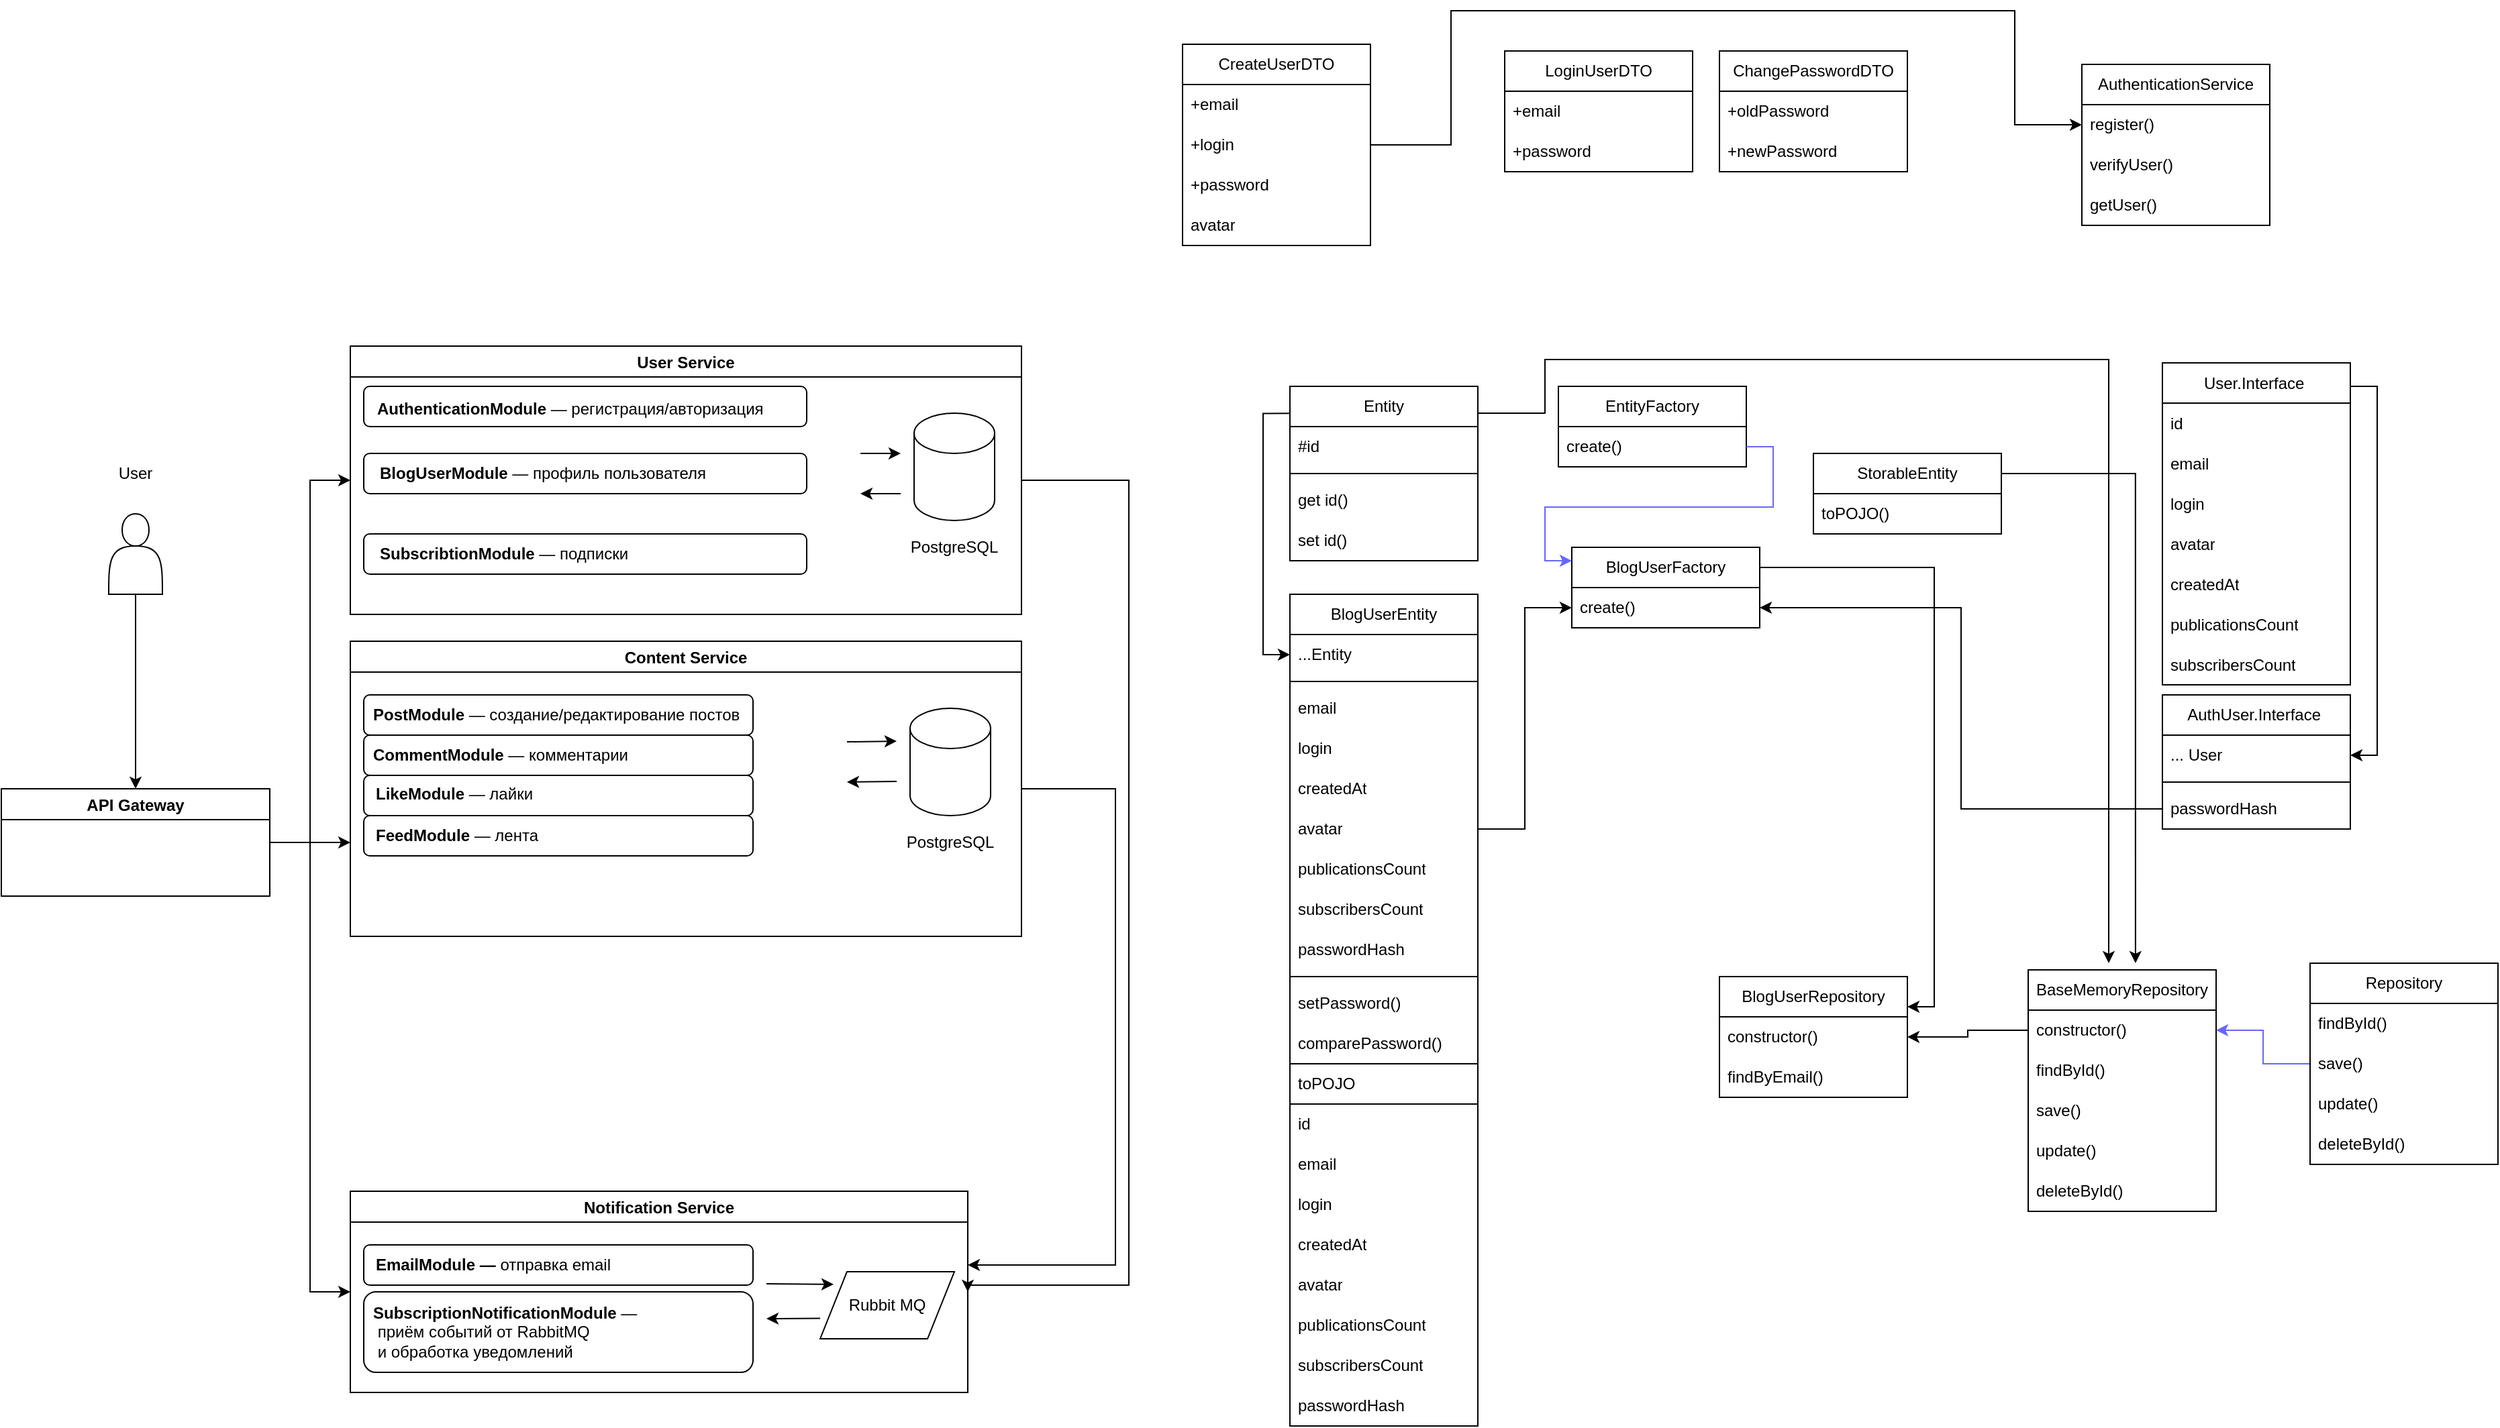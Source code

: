 <mxfile version="26.2.15">
  <diagram name="Страница — 1" id="J0rWrrXV5R4WsdXxmljH">
    <mxGraphModel dx="1901" dy="2132" grid="1" gridSize="10" guides="1" tooltips="1" connect="1" arrows="1" fold="1" page="1" pageScale="1" pageWidth="1000" pageHeight="1000" math="0" shadow="0">
      <root>
        <mxCell id="0" />
        <mxCell id="1" parent="0" />
        <mxCell id="AimUxgw-wjmq0Ns_UDIQ-22" style="edgeStyle=orthogonalEdgeStyle;rounded=0;orthogonalLoop=1;jettySize=auto;html=1;exitX=1;exitY=0.5;exitDx=0;exitDy=0;entryX=1;entryY=0.5;entryDx=0;entryDy=0;" parent="1" source="u38V2FTheSog404dIB0E-1" target="u38V2FTheSog404dIB0E-20" edge="1">
          <mxGeometry relative="1" as="geometry">
            <Array as="points">
              <mxPoint x="920" y="260" />
              <mxPoint x="920" y="860" />
              <mxPoint x="800" y="860" />
            </Array>
          </mxGeometry>
        </mxCell>
        <mxCell id="u38V2FTheSog404dIB0E-1" value="User Service" style="swimlane;" parent="1" vertex="1">
          <mxGeometry x="340" y="160" width="500" height="200" as="geometry" />
        </mxCell>
        <mxCell id="AimUxgw-wjmq0Ns_UDIQ-84" value="" style="group" parent="u38V2FTheSog404dIB0E-1" vertex="1" connectable="0">
          <mxGeometry x="340" y="50" width="150" height="115" as="geometry" />
        </mxCell>
        <mxCell id="AimUxgw-wjmq0Ns_UDIQ-1" value="" style="shape=cylinder3;whiteSpace=wrap;html=1;boundedLbl=1;backgroundOutline=1;size=15;" parent="AimUxgw-wjmq0Ns_UDIQ-84" vertex="1">
          <mxGeometry x="80" width="60" height="80" as="geometry" />
        </mxCell>
        <mxCell id="AimUxgw-wjmq0Ns_UDIQ-2" value="PostgreSQL" style="text;html=1;align=center;verticalAlign=middle;whiteSpace=wrap;rounded=0;" parent="AimUxgw-wjmq0Ns_UDIQ-84" vertex="1">
          <mxGeometry x="70" y="85" width="80" height="30" as="geometry" />
        </mxCell>
        <mxCell id="AimUxgw-wjmq0Ns_UDIQ-6" value="" style="endArrow=classic;html=1;rounded=0;" parent="AimUxgw-wjmq0Ns_UDIQ-84" edge="1">
          <mxGeometry width="50" height="50" relative="1" as="geometry">
            <mxPoint x="40" y="30" as="sourcePoint" />
            <mxPoint x="70" y="30" as="targetPoint" />
          </mxGeometry>
        </mxCell>
        <mxCell id="AimUxgw-wjmq0Ns_UDIQ-12" value="" style="endArrow=classic;html=1;rounded=0;" parent="AimUxgw-wjmq0Ns_UDIQ-84" edge="1">
          <mxGeometry width="50" height="50" relative="1" as="geometry">
            <mxPoint x="70" y="60" as="sourcePoint" />
            <mxPoint x="40" y="60" as="targetPoint" />
          </mxGeometry>
        </mxCell>
        <mxCell id="AimUxgw-wjmq0Ns_UDIQ-85" value="" style="rounded=1;whiteSpace=wrap;html=1;" parent="u38V2FTheSog404dIB0E-1" vertex="1">
          <mxGeometry x="10" y="30" width="330" height="30" as="geometry" />
        </mxCell>
        <mxCell id="u38V2FTheSog404dIB0E-2" value="&lt;span data-start=&quot;1584&quot; data-end=&quot;1598&quot;&gt;&lt;span style=&quot;background-color: light-dark(#ffffff, var(--ge-dark-color, #121212));&quot;&gt;&lt;font face=&quot;Helvetica&quot; style=&quot;color: rgb(0, 0, 0);&quot;&gt;&lt;b style=&quot;&quot;&gt;Authentication&lt;/b&gt;&lt;/font&gt;&lt;/span&gt;&lt;b&gt;Module&lt;/b&gt;&lt;/span&gt; — регистрация/авторизация" style="text;html=1;align=left;verticalAlign=middle;resizable=0;points=[];autosize=1;strokeColor=none;fillColor=none;spacing=0;" parent="u38V2FTheSog404dIB0E-1" vertex="1">
          <mxGeometry x="20.312" y="36.667" width="310" height="20" as="geometry" />
        </mxCell>
        <mxCell id="Tn7zoyamwGuNibsI6hVT-110" value="" style="group" vertex="1" connectable="0" parent="u38V2FTheSog404dIB0E-1">
          <mxGeometry x="10" y="140" width="330" height="30" as="geometry" />
        </mxCell>
        <mxCell id="Tn7zoyamwGuNibsI6hVT-111" value="" style="group" vertex="1" connectable="0" parent="Tn7zoyamwGuNibsI6hVT-110">
          <mxGeometry width="330" height="30" as="geometry" />
        </mxCell>
        <mxCell id="Tn7zoyamwGuNibsI6hVT-19" value="" style="rounded=1;whiteSpace=wrap;html=1;" vertex="1" parent="Tn7zoyamwGuNibsI6hVT-111">
          <mxGeometry width="330" height="30" as="geometry" />
        </mxCell>
        <mxCell id="Tn7zoyamwGuNibsI6hVT-20" value="&lt;strong data-start=&quot;1627&quot; data-end=&quot;1641&quot;&gt;SubscribtionModule&lt;/strong&gt; — подписки" style="text;html=1;align=left;verticalAlign=middle;resizable=0;points=[];autosize=1;strokeColor=none;fillColor=none;spacing=0;" vertex="1" parent="Tn7zoyamwGuNibsI6hVT-111">
          <mxGeometry x="12.222" y="5" width="200" height="20" as="geometry" />
        </mxCell>
        <mxCell id="Tn7zoyamwGuNibsI6hVT-112" value="" style="group" vertex="1" connectable="0" parent="u38V2FTheSog404dIB0E-1">
          <mxGeometry x="10" y="80" width="330" height="30" as="geometry" />
        </mxCell>
        <mxCell id="AimUxgw-wjmq0Ns_UDIQ-86" value="" style="rounded=1;whiteSpace=wrap;html=1;" parent="Tn7zoyamwGuNibsI6hVT-112" vertex="1">
          <mxGeometry width="330" height="30" as="geometry" />
        </mxCell>
        <mxCell id="u38V2FTheSog404dIB0E-5" value="&lt;strong data-start=&quot;1627&quot; data-end=&quot;1641&quot;&gt;BlogUserModule&lt;/strong&gt; — профиль пользователя" style="text;html=1;align=left;verticalAlign=middle;resizable=0;points=[];autosize=1;strokeColor=none;fillColor=none;spacing=0;" parent="Tn7zoyamwGuNibsI6hVT-112" vertex="1">
          <mxGeometry x="11.852" y="5" width="260" height="20" as="geometry" />
        </mxCell>
        <mxCell id="u38V2FTheSog404dIB0E-8" value="Content Service" style="swimlane;" parent="1" vertex="1">
          <mxGeometry x="340" y="380" width="500" height="220" as="geometry" />
        </mxCell>
        <mxCell id="AimUxgw-wjmq0Ns_UDIQ-28" value="" style="rounded=1;whiteSpace=wrap;html=1;" parent="u38V2FTheSog404dIB0E-8" vertex="1">
          <mxGeometry x="10" y="100" width="290" height="30" as="geometry" />
        </mxCell>
        <mxCell id="u38V2FTheSog404dIB0E-11" value="&lt;strong data-start=&quot;1892&quot; data-end=&quot;1906&quot;&gt;LikeModule&lt;/strong&gt; — лайки" style="text;html=1;align=left;verticalAlign=middle;resizable=0;points=[];autosize=1;strokeColor=none;fillColor=none;" parent="u38V2FTheSog404dIB0E-8" vertex="1">
          <mxGeometry x="17" y="99" width="140" height="30" as="geometry" />
        </mxCell>
        <mxCell id="AimUxgw-wjmq0Ns_UDIQ-26" value="" style="group" parent="u38V2FTheSog404dIB0E-8" vertex="1" connectable="0">
          <mxGeometry x="10" y="40" width="297" height="30" as="geometry" />
        </mxCell>
        <mxCell id="AimUxgw-wjmq0Ns_UDIQ-25" value="" style="rounded=1;whiteSpace=wrap;html=1;" parent="AimUxgw-wjmq0Ns_UDIQ-26" vertex="1">
          <mxGeometry width="290" height="30" as="geometry" />
        </mxCell>
        <mxCell id="u38V2FTheSog404dIB0E-9" value="&lt;strong data-end=&quot;1822&quot; data-start=&quot;1808&quot;&gt;PostModule&lt;/strong&gt; — создание/редактирование постов" style="text;html=1;align=left;verticalAlign=middle;resizable=0;points=[];autosize=1;strokeColor=none;fillColor=none;spacing=0;" parent="AimUxgw-wjmq0Ns_UDIQ-26" vertex="1">
          <mxGeometry x="7" y="5" width="290" height="20" as="geometry" />
        </mxCell>
        <mxCell id="AimUxgw-wjmq0Ns_UDIQ-78" value="" style="group" parent="u38V2FTheSog404dIB0E-8" vertex="1" connectable="0">
          <mxGeometry x="10" y="60" width="290" height="50" as="geometry" />
        </mxCell>
        <mxCell id="AimUxgw-wjmq0Ns_UDIQ-27" value="" style="rounded=1;whiteSpace=wrap;html=1;" parent="AimUxgw-wjmq0Ns_UDIQ-78" vertex="1">
          <mxGeometry y="10" width="290" height="30" as="geometry" />
        </mxCell>
        <mxCell id="u38V2FTheSog404dIB0E-10" value="&lt;p data-start=&quot;1029&quot; data-end=&quot;1043&quot; class=&quot;&quot;&gt;&lt;strong data-start=&quot;1858&quot; data-end=&quot;1875&quot;&gt;CommentModule&lt;/strong&gt; — комментарии&lt;/p&gt;" style="text;html=1;align=left;verticalAlign=middle;resizable=0;points=[];autosize=1;strokeColor=none;fillColor=none;spacing=0;" parent="AimUxgw-wjmq0Ns_UDIQ-78" vertex="1">
          <mxGeometry x="7" width="210" height="50" as="geometry" />
        </mxCell>
        <mxCell id="AimUxgw-wjmq0Ns_UDIQ-79" value="" style="group" parent="u38V2FTheSog404dIB0E-8" vertex="1" connectable="0">
          <mxGeometry x="10" y="130" width="290" height="30" as="geometry" />
        </mxCell>
        <mxCell id="AimUxgw-wjmq0Ns_UDIQ-31" value="" style="rounded=1;whiteSpace=wrap;html=1;" parent="AimUxgw-wjmq0Ns_UDIQ-79" vertex="1">
          <mxGeometry width="290" height="30" as="geometry" />
        </mxCell>
        <mxCell id="u38V2FTheSog404dIB0E-12" value="&lt;strong data-start=&quot;1917&quot; data-end=&quot;1931&quot;&gt;FeedModule&lt;/strong&gt; — лента" style="text;html=1;align=left;verticalAlign=middle;resizable=0;points=[];autosize=1;strokeColor=none;fillColor=none;" parent="AimUxgw-wjmq0Ns_UDIQ-79" vertex="1">
          <mxGeometry x="7" width="140" height="30" as="geometry" />
        </mxCell>
        <mxCell id="Tn7zoyamwGuNibsI6hVT-114" value="" style="group" vertex="1" connectable="0" parent="u38V2FTheSog404dIB0E-8">
          <mxGeometry x="370" y="50" width="117" height="115" as="geometry" />
        </mxCell>
        <mxCell id="AimUxgw-wjmq0Ns_UDIQ-3" value="" style="shape=cylinder3;whiteSpace=wrap;html=1;boundedLbl=1;backgroundOutline=1;size=15;" parent="Tn7zoyamwGuNibsI6hVT-114" vertex="1">
          <mxGeometry x="47" width="60" height="80" as="geometry" />
        </mxCell>
        <mxCell id="AimUxgw-wjmq0Ns_UDIQ-4" value="PostgreSQL" style="text;html=1;align=center;verticalAlign=middle;whiteSpace=wrap;rounded=0;" parent="Tn7zoyamwGuNibsI6hVT-114" vertex="1">
          <mxGeometry x="37" y="85" width="80" height="30" as="geometry" />
        </mxCell>
        <mxCell id="AimUxgw-wjmq0Ns_UDIQ-9" value="" style="endArrow=classic;html=1;rounded=0;" parent="Tn7zoyamwGuNibsI6hVT-114" edge="1">
          <mxGeometry width="50" height="50" relative="1" as="geometry">
            <mxPoint x="37" y="54.5" as="sourcePoint" />
            <mxPoint y="55" as="targetPoint" />
          </mxGeometry>
        </mxCell>
        <mxCell id="AimUxgw-wjmq0Ns_UDIQ-11" value="" style="endArrow=classic;html=1;rounded=0;" parent="Tn7zoyamwGuNibsI6hVT-114" edge="1">
          <mxGeometry width="50" height="50" relative="1" as="geometry">
            <mxPoint y="25" as="sourcePoint" />
            <mxPoint x="37" y="24.5" as="targetPoint" />
          </mxGeometry>
        </mxCell>
        <mxCell id="u38V2FTheSog404dIB0E-20" value="Notification Service" style="swimlane;" parent="1" vertex="1">
          <mxGeometry x="340" y="790" width="460" height="150" as="geometry" />
        </mxCell>
        <mxCell id="AimUxgw-wjmq0Ns_UDIQ-14" value="" style="endArrow=classic;html=1;rounded=0;" parent="u38V2FTheSog404dIB0E-20" edge="1">
          <mxGeometry width="50" height="50" relative="1" as="geometry">
            <mxPoint x="310" y="69" as="sourcePoint" />
            <mxPoint x="360" y="69.43" as="targetPoint" />
          </mxGeometry>
        </mxCell>
        <mxCell id="AimUxgw-wjmq0Ns_UDIQ-15" value="" style="endArrow=classic;html=1;rounded=0;" parent="u38V2FTheSog404dIB0E-20" edge="1">
          <mxGeometry width="50" height="50" relative="1" as="geometry">
            <mxPoint x="350" y="94.71" as="sourcePoint" />
            <mxPoint x="310" y="95" as="targetPoint" />
          </mxGeometry>
        </mxCell>
        <mxCell id="AimUxgw-wjmq0Ns_UDIQ-5" value="Rubbit MQ" style="shape=parallelogram;perimeter=parallelogramPerimeter;whiteSpace=wrap;html=1;fixedSize=1;" parent="u38V2FTheSog404dIB0E-20" vertex="1">
          <mxGeometry x="350" y="60" width="100" height="50" as="geometry" />
        </mxCell>
        <mxCell id="AimUxgw-wjmq0Ns_UDIQ-23" style="edgeStyle=orthogonalEdgeStyle;rounded=0;orthogonalLoop=1;jettySize=auto;html=1;exitX=1;exitY=0.5;exitDx=0;exitDy=0;" parent="u38V2FTheSog404dIB0E-20" edge="1" source="u38V2FTheSog404dIB0E-8">
          <mxGeometry relative="1" as="geometry">
            <mxPoint x="460" y="54.99" as="targetPoint" />
            <mxPoint x="460" y="-185.01" as="sourcePoint" />
            <Array as="points">
              <mxPoint x="570" y="-300" />
              <mxPoint x="570" y="55" />
            </Array>
          </mxGeometry>
        </mxCell>
        <mxCell id="AimUxgw-wjmq0Ns_UDIQ-101" value="" style="group" parent="u38V2FTheSog404dIB0E-20" vertex="1" connectable="0">
          <mxGeometry x="10" y="75" width="290" height="60" as="geometry" />
        </mxCell>
        <mxCell id="AimUxgw-wjmq0Ns_UDIQ-100" value="" style="rounded=1;whiteSpace=wrap;html=1;" parent="AimUxgw-wjmq0Ns_UDIQ-101" vertex="1">
          <mxGeometry width="290" height="60" as="geometry" />
        </mxCell>
        <mxCell id="u38V2FTheSog404dIB0E-22" value="&lt;b&gt;SubscriptionNotificationModule&lt;/b&gt;&amp;nbsp;—&lt;div&gt;&amp;nbsp;приём событий&lt;span style=&quot;background-color: transparent; color: light-dark(rgb(0, 0, 0), rgb(255, 255, 255));&quot;&gt;&amp;nbsp;от RabbitMQ&lt;/span&gt;&lt;/div&gt;&lt;div&gt;&lt;span style=&quot;background-color: transparent; color: light-dark(rgb(0, 0, 0), rgb(255, 255, 255));&quot;&gt;&amp;nbsp;и обработка уведомлений&lt;/span&gt;&lt;/div&gt;" style="text;align=left;verticalAlign=middle;resizable=0;points=[];autosize=1;strokeColor=none;fillColor=none;html=1;spacing=0;" parent="AimUxgw-wjmq0Ns_UDIQ-101" vertex="1">
          <mxGeometry x="7" y="5" width="220" height="50" as="geometry" />
        </mxCell>
        <mxCell id="AimUxgw-wjmq0Ns_UDIQ-102" value="" style="group" parent="u38V2FTheSog404dIB0E-20" vertex="1" connectable="0">
          <mxGeometry x="10" y="40" width="290" height="30" as="geometry" />
        </mxCell>
        <mxCell id="AimUxgw-wjmq0Ns_UDIQ-99" value="" style="rounded=1;whiteSpace=wrap;html=1;" parent="AimUxgw-wjmq0Ns_UDIQ-102" vertex="1">
          <mxGeometry width="290" height="30" as="geometry" />
        </mxCell>
        <mxCell id="u38V2FTheSog404dIB0E-21" value="&lt;strong data-start=&quot;151&quot; data-end=&quot;165&quot;&gt;EmailModule — &lt;/strong&gt;&lt;span data-start=&quot;151&quot; data-end=&quot;165&quot;&gt;отправка email&lt;/span&gt;" style="text;html=1;align=left;verticalAlign=middle;resizable=0;points=[];autosize=1;strokeColor=none;fillColor=none;" parent="AimUxgw-wjmq0Ns_UDIQ-102" vertex="1">
          <mxGeometry x="7" width="200" height="30" as="geometry" />
        </mxCell>
        <mxCell id="AimUxgw-wjmq0Ns_UDIQ-17" style="edgeStyle=orthogonalEdgeStyle;rounded=0;orthogonalLoop=1;jettySize=auto;html=1;exitX=1;exitY=0.5;exitDx=0;exitDy=0;entryX=0;entryY=0.5;entryDx=0;entryDy=0;" parent="1" source="u38V2FTheSog404dIB0E-27" target="u38V2FTheSog404dIB0E-1" edge="1">
          <mxGeometry relative="1" as="geometry" />
        </mxCell>
        <mxCell id="AimUxgw-wjmq0Ns_UDIQ-18" style="edgeStyle=orthogonalEdgeStyle;rounded=0;orthogonalLoop=1;jettySize=auto;html=1;" parent="1" source="u38V2FTheSog404dIB0E-27" edge="1">
          <mxGeometry relative="1" as="geometry">
            <mxPoint x="340" y="530" as="targetPoint" />
          </mxGeometry>
        </mxCell>
        <mxCell id="AimUxgw-wjmq0Ns_UDIQ-19" style="edgeStyle=orthogonalEdgeStyle;rounded=0;orthogonalLoop=1;jettySize=auto;html=1;entryX=0;entryY=0.5;entryDx=0;entryDy=0;" parent="1" source="u38V2FTheSog404dIB0E-27" target="u38V2FTheSog404dIB0E-20" edge="1">
          <mxGeometry relative="1" as="geometry" />
        </mxCell>
        <mxCell id="u38V2FTheSog404dIB0E-27" value="API Gateway" style="swimlane;startSize=23;" parent="1" vertex="1">
          <mxGeometry x="80" y="490" width="200" height="80" as="geometry" />
        </mxCell>
        <mxCell id="AimUxgw-wjmq0Ns_UDIQ-21" style="edgeStyle=orthogonalEdgeStyle;rounded=0;orthogonalLoop=1;jettySize=auto;html=1;entryX=0.5;entryY=0;entryDx=0;entryDy=0;" parent="1" source="AimUxgw-wjmq0Ns_UDIQ-20" target="u38V2FTheSog404dIB0E-27" edge="1">
          <mxGeometry relative="1" as="geometry" />
        </mxCell>
        <mxCell id="AimUxgw-wjmq0Ns_UDIQ-104" value="" style="group" parent="1" vertex="1" connectable="0">
          <mxGeometry x="150" y="240" width="60" height="105" as="geometry" />
        </mxCell>
        <mxCell id="AimUxgw-wjmq0Ns_UDIQ-20" value="" style="shape=actor;whiteSpace=wrap;html=1;" parent="AimUxgw-wjmq0Ns_UDIQ-104" vertex="1">
          <mxGeometry x="10" y="45" width="40" height="60" as="geometry" />
        </mxCell>
        <mxCell id="AimUxgw-wjmq0Ns_UDIQ-103" value="User" style="text;html=1;align=center;verticalAlign=middle;whiteSpace=wrap;rounded=0;" parent="AimUxgw-wjmq0Ns_UDIQ-104" vertex="1">
          <mxGeometry width="60" height="30" as="geometry" />
        </mxCell>
        <mxCell id="Tn7zoyamwGuNibsI6hVT-1" value="User.Interface&amp;nbsp;" style="swimlane;fontStyle=0;childLayout=stackLayout;horizontal=1;startSize=30;horizontalStack=0;resizeParent=1;resizeParentMax=0;resizeLast=0;collapsible=1;marginBottom=0;whiteSpace=wrap;html=1;" vertex="1" parent="1">
          <mxGeometry x="1690" y="172.5" width="140" height="240" as="geometry" />
        </mxCell>
        <mxCell id="Tn7zoyamwGuNibsI6hVT-2" value="id" style="text;strokeColor=none;fillColor=none;align=left;verticalAlign=middle;spacingLeft=4;spacingRight=4;overflow=hidden;points=[[0,0.5],[1,0.5]];portConstraint=eastwest;rotatable=0;whiteSpace=wrap;html=1;" vertex="1" parent="Tn7zoyamwGuNibsI6hVT-1">
          <mxGeometry y="30" width="140" height="30" as="geometry" />
        </mxCell>
        <mxCell id="Tn7zoyamwGuNibsI6hVT-3" value="email" style="text;strokeColor=none;fillColor=none;align=left;verticalAlign=middle;spacingLeft=4;spacingRight=4;overflow=hidden;points=[[0,0.5],[1,0.5]];portConstraint=eastwest;rotatable=0;whiteSpace=wrap;html=1;" vertex="1" parent="Tn7zoyamwGuNibsI6hVT-1">
          <mxGeometry y="60" width="140" height="30" as="geometry" />
        </mxCell>
        <mxCell id="Tn7zoyamwGuNibsI6hVT-4" value="login" style="text;strokeColor=none;fillColor=none;align=left;verticalAlign=middle;spacingLeft=4;spacingRight=4;overflow=hidden;points=[[0,0.5],[1,0.5]];portConstraint=eastwest;rotatable=0;whiteSpace=wrap;html=1;" vertex="1" parent="Tn7zoyamwGuNibsI6hVT-1">
          <mxGeometry y="90" width="140" height="30" as="geometry" />
        </mxCell>
        <mxCell id="Tn7zoyamwGuNibsI6hVT-6" value="avatar" style="text;strokeColor=none;fillColor=none;align=left;verticalAlign=middle;spacingLeft=4;spacingRight=4;overflow=hidden;points=[[0,0.5],[1,0.5]];portConstraint=eastwest;rotatable=0;whiteSpace=wrap;html=1;" vertex="1" parent="Tn7zoyamwGuNibsI6hVT-1">
          <mxGeometry y="120" width="140" height="30" as="geometry" />
        </mxCell>
        <mxCell id="Tn7zoyamwGuNibsI6hVT-7" value="createdAt" style="text;strokeColor=none;fillColor=none;align=left;verticalAlign=middle;spacingLeft=4;spacingRight=4;overflow=hidden;points=[[0,0.5],[1,0.5]];portConstraint=eastwest;rotatable=0;whiteSpace=wrap;html=1;" vertex="1" parent="Tn7zoyamwGuNibsI6hVT-1">
          <mxGeometry y="150" width="140" height="30" as="geometry" />
        </mxCell>
        <mxCell id="Tn7zoyamwGuNibsI6hVT-8" value="publicationsCount" style="text;strokeColor=none;fillColor=none;align=left;verticalAlign=middle;spacingLeft=4;spacingRight=4;overflow=hidden;points=[[0,0.5],[1,0.5]];portConstraint=eastwest;rotatable=0;whiteSpace=wrap;html=1;" vertex="1" parent="Tn7zoyamwGuNibsI6hVT-1">
          <mxGeometry y="180" width="140" height="30" as="geometry" />
        </mxCell>
        <mxCell id="Tn7zoyamwGuNibsI6hVT-9" value="subscribersCount" style="text;strokeColor=none;fillColor=none;align=left;verticalAlign=middle;spacingLeft=4;spacingRight=4;overflow=hidden;points=[[0,0.5],[1,0.5]];portConstraint=eastwest;rotatable=0;whiteSpace=wrap;html=1;" vertex="1" parent="Tn7zoyamwGuNibsI6hVT-1">
          <mxGeometry y="210" width="140" height="30" as="geometry" />
        </mxCell>
        <mxCell id="Tn7zoyamwGuNibsI6hVT-10" value="AuthUser.Interface&amp;nbsp;" style="swimlane;fontStyle=0;childLayout=stackLayout;horizontal=1;startSize=30;horizontalStack=0;resizeParent=1;resizeParentMax=0;resizeLast=0;collapsible=1;marginBottom=0;whiteSpace=wrap;html=1;" vertex="1" parent="1">
          <mxGeometry x="1690" y="420" width="140" height="100" as="geometry" />
        </mxCell>
        <mxCell id="Tn7zoyamwGuNibsI6hVT-11" value="... User" style="text;strokeColor=none;fillColor=none;align=left;verticalAlign=middle;spacingLeft=4;spacingRight=4;overflow=hidden;points=[[0,0.5],[1,0.5]];portConstraint=eastwest;rotatable=0;whiteSpace=wrap;html=1;" vertex="1" parent="Tn7zoyamwGuNibsI6hVT-10">
          <mxGeometry y="30" width="140" height="30" as="geometry" />
        </mxCell>
        <mxCell id="Tn7zoyamwGuNibsI6hVT-118" value="" style="line;strokeWidth=1;rotatable=0;dashed=0;labelPosition=right;align=left;verticalAlign=middle;spacingTop=0;spacingLeft=6;points=[];portConstraint=eastwest;" vertex="1" parent="Tn7zoyamwGuNibsI6hVT-10">
          <mxGeometry y="60" width="140" height="10" as="geometry" />
        </mxCell>
        <mxCell id="Tn7zoyamwGuNibsI6hVT-12" value="passwordHash" style="text;strokeColor=none;fillColor=none;align=left;verticalAlign=middle;spacingLeft=4;spacingRight=4;overflow=hidden;points=[[0,0.5],[1,0.5]];portConstraint=eastwest;rotatable=0;whiteSpace=wrap;html=1;" vertex="1" parent="Tn7zoyamwGuNibsI6hVT-10">
          <mxGeometry y="70" width="140" height="30" as="geometry" />
        </mxCell>
        <mxCell id="Tn7zoyamwGuNibsI6hVT-151" style="edgeStyle=orthogonalEdgeStyle;rounded=0;orthogonalLoop=1;jettySize=auto;html=1;entryX=0;entryY=0.5;entryDx=0;entryDy=0;strokeColor=#000000;" edge="1" parent="1" source="Tn7zoyamwGuNibsI6hVT-22" target="Tn7zoyamwGuNibsI6hVT-148">
          <mxGeometry relative="1" as="geometry">
            <Array as="points">
              <mxPoint x="1160" y="10" />
              <mxPoint x="1160" y="-90" />
              <mxPoint x="1580" y="-90" />
              <mxPoint x="1580" y="-5" />
            </Array>
          </mxGeometry>
        </mxCell>
        <mxCell id="Tn7zoyamwGuNibsI6hVT-22" value="CreateUserDTO" style="swimlane;fontStyle=0;childLayout=stackLayout;horizontal=1;startSize=30;horizontalStack=0;resizeParent=1;resizeParentMax=0;resizeLast=0;collapsible=1;marginBottom=0;whiteSpace=wrap;html=1;" vertex="1" parent="1">
          <mxGeometry x="960" y="-65" width="140" height="150" as="geometry" />
        </mxCell>
        <mxCell id="Tn7zoyamwGuNibsI6hVT-23" value="+email" style="text;strokeColor=none;fillColor=none;align=left;verticalAlign=middle;spacingLeft=4;spacingRight=4;overflow=hidden;points=[[0,0.5],[1,0.5]];portConstraint=eastwest;rotatable=0;whiteSpace=wrap;html=1;" vertex="1" parent="Tn7zoyamwGuNibsI6hVT-22">
          <mxGeometry y="30" width="140" height="30" as="geometry" />
        </mxCell>
        <mxCell id="Tn7zoyamwGuNibsI6hVT-24" value="+login" style="text;strokeColor=none;fillColor=none;align=left;verticalAlign=middle;spacingLeft=4;spacingRight=4;overflow=hidden;points=[[0,0.5],[1,0.5]];portConstraint=eastwest;rotatable=0;whiteSpace=wrap;html=1;" vertex="1" parent="Tn7zoyamwGuNibsI6hVT-22">
          <mxGeometry y="60" width="140" height="30" as="geometry" />
        </mxCell>
        <mxCell id="Tn7zoyamwGuNibsI6hVT-25" value="+password" style="text;strokeColor=none;fillColor=none;align=left;verticalAlign=middle;spacingLeft=4;spacingRight=4;overflow=hidden;points=[[0,0.5],[1,0.5]];portConstraint=eastwest;rotatable=0;whiteSpace=wrap;html=1;" vertex="1" parent="Tn7zoyamwGuNibsI6hVT-22">
          <mxGeometry y="90" width="140" height="30" as="geometry" />
        </mxCell>
        <mxCell id="Tn7zoyamwGuNibsI6hVT-26" value="avatar" style="text;strokeColor=none;fillColor=none;align=left;verticalAlign=middle;spacingLeft=4;spacingRight=4;overflow=hidden;points=[[0,0.5],[1,0.5]];portConstraint=eastwest;rotatable=0;whiteSpace=wrap;html=1;" vertex="1" parent="Tn7zoyamwGuNibsI6hVT-22">
          <mxGeometry y="120" width="140" height="30" as="geometry" />
        </mxCell>
        <mxCell id="Tn7zoyamwGuNibsI6hVT-27" value="LoginUserDTO" style="swimlane;fontStyle=0;childLayout=stackLayout;horizontal=1;startSize=30;horizontalStack=0;resizeParent=1;resizeParentMax=0;resizeLast=0;collapsible=1;marginBottom=0;whiteSpace=wrap;html=1;" vertex="1" parent="1">
          <mxGeometry x="1200" y="-60" width="140" height="90" as="geometry" />
        </mxCell>
        <mxCell id="Tn7zoyamwGuNibsI6hVT-28" value="+email" style="text;strokeColor=none;fillColor=none;align=left;verticalAlign=middle;spacingLeft=4;spacingRight=4;overflow=hidden;points=[[0,0.5],[1,0.5]];portConstraint=eastwest;rotatable=0;whiteSpace=wrap;html=1;" vertex="1" parent="Tn7zoyamwGuNibsI6hVT-27">
          <mxGeometry y="30" width="140" height="30" as="geometry" />
        </mxCell>
        <mxCell id="Tn7zoyamwGuNibsI6hVT-30" value="+password" style="text;strokeColor=none;fillColor=none;align=left;verticalAlign=middle;spacingLeft=4;spacingRight=4;overflow=hidden;points=[[0,0.5],[1,0.5]];portConstraint=eastwest;rotatable=0;whiteSpace=wrap;html=1;" vertex="1" parent="Tn7zoyamwGuNibsI6hVT-27">
          <mxGeometry y="60" width="140" height="30" as="geometry" />
        </mxCell>
        <mxCell id="Tn7zoyamwGuNibsI6hVT-32" value="ChangePasswordDTO" style="swimlane;fontStyle=0;childLayout=stackLayout;horizontal=1;startSize=30;horizontalStack=0;resizeParent=1;resizeParentMax=0;resizeLast=0;collapsible=1;marginBottom=0;whiteSpace=wrap;html=1;" vertex="1" parent="1">
          <mxGeometry x="1360" y="-60" width="140" height="90" as="geometry" />
        </mxCell>
        <mxCell id="Tn7zoyamwGuNibsI6hVT-33" value="+oldPassword" style="text;strokeColor=none;fillColor=none;align=left;verticalAlign=middle;spacingLeft=4;spacingRight=4;overflow=hidden;points=[[0,0.5],[1,0.5]];portConstraint=eastwest;rotatable=0;whiteSpace=wrap;html=1;" vertex="1" parent="Tn7zoyamwGuNibsI6hVT-32">
          <mxGeometry y="30" width="140" height="30" as="geometry" />
        </mxCell>
        <mxCell id="Tn7zoyamwGuNibsI6hVT-34" value="+newPassword" style="text;strokeColor=none;fillColor=none;align=left;verticalAlign=middle;spacingLeft=4;spacingRight=4;overflow=hidden;points=[[0,0.5],[1,0.5]];portConstraint=eastwest;rotatable=0;whiteSpace=wrap;html=1;" vertex="1" parent="Tn7zoyamwGuNibsI6hVT-32">
          <mxGeometry y="60" width="140" height="30" as="geometry" />
        </mxCell>
        <mxCell id="Tn7zoyamwGuNibsI6hVT-108" style="edgeStyle=orthogonalEdgeStyle;rounded=0;orthogonalLoop=1;jettySize=auto;html=1;exitX=1;exitY=0.5;exitDx=0;exitDy=0;entryX=0;entryY=0.5;entryDx=0;entryDy=0;" edge="1" parent="1" source="Tn7zoyamwGuNibsI6hVT-42" target="Tn7zoyamwGuNibsI6hVT-107">
          <mxGeometry relative="1" as="geometry" />
        </mxCell>
        <mxCell id="Tn7zoyamwGuNibsI6hVT-36" value="BlogUserEntity" style="swimlane;fontStyle=0;childLayout=stackLayout;horizontal=1;startSize=30;horizontalStack=0;resizeParent=1;resizeParentMax=0;resizeLast=0;collapsible=1;marginBottom=0;whiteSpace=wrap;html=1;points=[[0,0,0,0,0],[0,0.03,0,0,0],[0,0.25,0,0,0],[0,0.5,0,0,0],[0,0.75,0,0,0],[0,1,0,0,0],[0.25,0,0,0,0],[0.25,1,0,0,0],[0.5,0,0,0,0],[0.5,1,0,0,0],[0.75,0,0,0,0],[0.75,1,0,0,0],[1,0,0,0,0],[1,0.03,0,0,0],[1,0.25,0,0,0],[1,0.5,0,0,0],[1,0.75,0,0,0],[1,1,0,0,0]];" vertex="1" parent="1">
          <mxGeometry x="1040" y="345" width="140" height="620" as="geometry" />
        </mxCell>
        <mxCell id="Tn7zoyamwGuNibsI6hVT-56" value="...&lt;span style=&quot;text-align: center;&quot;&gt;Entity&lt;/span&gt;" style="text;strokeColor=none;fillColor=none;align=left;verticalAlign=middle;spacingLeft=4;spacingRight=4;overflow=hidden;points=[[0,0.5],[1,0.5]];portConstraint=eastwest;rotatable=0;whiteSpace=wrap;html=1;" vertex="1" parent="Tn7zoyamwGuNibsI6hVT-36">
          <mxGeometry y="30" width="140" height="30" as="geometry" />
        </mxCell>
        <mxCell id="Tn7zoyamwGuNibsI6hVT-119" value="" style="line;strokeWidth=1;rotatable=0;dashed=0;labelPosition=right;align=left;verticalAlign=middle;spacingTop=0;spacingLeft=6;points=[];portConstraint=eastwest;" vertex="1" parent="Tn7zoyamwGuNibsI6hVT-36">
          <mxGeometry y="60" width="140" height="10" as="geometry" />
        </mxCell>
        <mxCell id="Tn7zoyamwGuNibsI6hVT-37" value="email" style="text;strokeColor=none;fillColor=none;align=left;verticalAlign=middle;spacingLeft=4;spacingRight=4;overflow=hidden;points=[[0,0.5],[1,0.5]];portConstraint=eastwest;rotatable=0;whiteSpace=wrap;html=1;" vertex="1" parent="Tn7zoyamwGuNibsI6hVT-36">
          <mxGeometry y="70" width="140" height="30" as="geometry" />
        </mxCell>
        <mxCell id="Tn7zoyamwGuNibsI6hVT-38" value="login" style="text;strokeColor=none;fillColor=none;align=left;verticalAlign=middle;spacingLeft=4;spacingRight=4;overflow=hidden;points=[[0,0.5],[1,0.5]];portConstraint=eastwest;rotatable=0;whiteSpace=wrap;html=1;" vertex="1" parent="Tn7zoyamwGuNibsI6hVT-36">
          <mxGeometry y="100" width="140" height="30" as="geometry" />
        </mxCell>
        <mxCell id="Tn7zoyamwGuNibsI6hVT-41" value="createdAt" style="text;strokeColor=none;fillColor=none;align=left;verticalAlign=middle;spacingLeft=4;spacingRight=4;overflow=hidden;points=[[0,0.5],[1,0.5]];portConstraint=eastwest;rotatable=0;whiteSpace=wrap;html=1;" vertex="1" parent="Tn7zoyamwGuNibsI6hVT-36">
          <mxGeometry y="130" width="140" height="30" as="geometry" />
        </mxCell>
        <mxCell id="Tn7zoyamwGuNibsI6hVT-42" value="avatar" style="text;strokeColor=none;fillColor=none;align=left;verticalAlign=middle;spacingLeft=4;spacingRight=4;overflow=hidden;points=[[0,0.5],[1,0.5]];portConstraint=eastwest;rotatable=0;whiteSpace=wrap;html=1;" vertex="1" parent="Tn7zoyamwGuNibsI6hVT-36">
          <mxGeometry y="160" width="140" height="30" as="geometry" />
        </mxCell>
        <mxCell id="Tn7zoyamwGuNibsI6hVT-43" value="publicationsCount" style="text;strokeColor=none;fillColor=none;align=left;verticalAlign=middle;spacingLeft=4;spacingRight=4;overflow=hidden;points=[[0,0.5],[1,0.5]];portConstraint=eastwest;rotatable=0;whiteSpace=wrap;html=1;" vertex="1" parent="Tn7zoyamwGuNibsI6hVT-36">
          <mxGeometry y="190" width="140" height="30" as="geometry" />
        </mxCell>
        <mxCell id="Tn7zoyamwGuNibsI6hVT-44" value="subscribersCount" style="text;strokeColor=none;fillColor=none;align=left;verticalAlign=middle;spacingLeft=4;spacingRight=4;overflow=hidden;points=[[0,0.5],[1,0.5]];portConstraint=eastwest;rotatable=0;whiteSpace=wrap;html=1;" vertex="1" parent="Tn7zoyamwGuNibsI6hVT-36">
          <mxGeometry y="220" width="140" height="30" as="geometry" />
        </mxCell>
        <mxCell id="Tn7zoyamwGuNibsI6hVT-45" value="passwordHash" style="text;strokeColor=none;fillColor=none;align=left;verticalAlign=middle;spacingLeft=4;spacingRight=4;overflow=hidden;points=[[0,0.5],[1,0.5]];portConstraint=eastwest;rotatable=0;whiteSpace=wrap;html=1;" vertex="1" parent="Tn7zoyamwGuNibsI6hVT-36">
          <mxGeometry y="250" width="140" height="30" as="geometry" />
        </mxCell>
        <mxCell id="Tn7zoyamwGuNibsI6hVT-92" value="" style="line;strokeWidth=1;rotatable=0;dashed=0;labelPosition=right;align=left;verticalAlign=middle;spacingTop=0;spacingLeft=6;points=[];portConstraint=eastwest;" vertex="1" parent="Tn7zoyamwGuNibsI6hVT-36">
          <mxGeometry y="280" width="140" height="10" as="geometry" />
        </mxCell>
        <mxCell id="Tn7zoyamwGuNibsI6hVT-57" value="setPassword()" style="text;strokeColor=none;fillColor=none;align=left;verticalAlign=middle;spacingLeft=4;spacingRight=4;overflow=hidden;points=[[0,0.5],[1,0.5]];portConstraint=eastwest;rotatable=0;whiteSpace=wrap;html=1;" vertex="1" parent="Tn7zoyamwGuNibsI6hVT-36">
          <mxGeometry y="290" width="140" height="30" as="geometry" />
        </mxCell>
        <mxCell id="Tn7zoyamwGuNibsI6hVT-58" value="comparePassword()" style="text;strokeColor=none;fillColor=none;align=left;verticalAlign=middle;spacingLeft=4;spacingRight=4;overflow=hidden;points=[[0,0.5],[1,0.5]];portConstraint=eastwest;rotatable=0;whiteSpace=wrap;html=1;" vertex="1" parent="Tn7zoyamwGuNibsI6hVT-36">
          <mxGeometry y="320" width="140" height="30" as="geometry" />
        </mxCell>
        <mxCell id="Tn7zoyamwGuNibsI6hVT-93" value="toPOJO" style="text;strokeColor=default;fillColor=none;align=left;verticalAlign=middle;spacingLeft=4;spacingRight=4;overflow=hidden;points=[[0,0.5],[1,0.5]];portConstraint=eastwest;rotatable=0;whiteSpace=wrap;html=1;" vertex="1" parent="Tn7zoyamwGuNibsI6hVT-36">
          <mxGeometry y="350" width="140" height="30" as="geometry" />
        </mxCell>
        <mxCell id="Tn7zoyamwGuNibsI6hVT-95" value="id" style="text;strokeColor=none;fillColor=none;align=left;verticalAlign=middle;spacingLeft=4;spacingRight=4;overflow=hidden;points=[[0,0.5],[1,0.5]];portConstraint=eastwest;rotatable=0;whiteSpace=wrap;html=1;" vertex="1" parent="Tn7zoyamwGuNibsI6hVT-36">
          <mxGeometry y="380" width="140" height="30" as="geometry" />
        </mxCell>
        <mxCell id="Tn7zoyamwGuNibsI6hVT-96" value="email" style="text;strokeColor=none;fillColor=none;align=left;verticalAlign=middle;spacingLeft=4;spacingRight=4;overflow=hidden;points=[[0,0.5],[1,0.5]];portConstraint=eastwest;rotatable=0;whiteSpace=wrap;html=1;" vertex="1" parent="Tn7zoyamwGuNibsI6hVT-36">
          <mxGeometry y="410" width="140" height="30" as="geometry" />
        </mxCell>
        <mxCell id="Tn7zoyamwGuNibsI6hVT-97" value="login" style="text;strokeColor=none;fillColor=none;align=left;verticalAlign=middle;spacingLeft=4;spacingRight=4;overflow=hidden;points=[[0,0.5],[1,0.5]];portConstraint=eastwest;rotatable=0;whiteSpace=wrap;html=1;" vertex="1" parent="Tn7zoyamwGuNibsI6hVT-36">
          <mxGeometry y="440" width="140" height="30" as="geometry" />
        </mxCell>
        <mxCell id="Tn7zoyamwGuNibsI6hVT-98" value="createdAt" style="text;strokeColor=none;fillColor=none;align=left;verticalAlign=middle;spacingLeft=4;spacingRight=4;overflow=hidden;points=[[0,0.5],[1,0.5]];portConstraint=eastwest;rotatable=0;whiteSpace=wrap;html=1;" vertex="1" parent="Tn7zoyamwGuNibsI6hVT-36">
          <mxGeometry y="470" width="140" height="30" as="geometry" />
        </mxCell>
        <mxCell id="Tn7zoyamwGuNibsI6hVT-99" value="avatar" style="text;strokeColor=none;fillColor=none;align=left;verticalAlign=middle;spacingLeft=4;spacingRight=4;overflow=hidden;points=[[0,0.5],[1,0.5]];portConstraint=eastwest;rotatable=0;whiteSpace=wrap;html=1;" vertex="1" parent="Tn7zoyamwGuNibsI6hVT-36">
          <mxGeometry y="500" width="140" height="30" as="geometry" />
        </mxCell>
        <mxCell id="Tn7zoyamwGuNibsI6hVT-100" value="publicationsCount" style="text;strokeColor=none;fillColor=none;align=left;verticalAlign=middle;spacingLeft=4;spacingRight=4;overflow=hidden;points=[[0,0.5],[1,0.5]];portConstraint=eastwest;rotatable=0;whiteSpace=wrap;html=1;" vertex="1" parent="Tn7zoyamwGuNibsI6hVT-36">
          <mxGeometry y="530" width="140" height="30" as="geometry" />
        </mxCell>
        <mxCell id="Tn7zoyamwGuNibsI6hVT-101" value="subscribersCount" style="text;strokeColor=none;fillColor=none;align=left;verticalAlign=middle;spacingLeft=4;spacingRight=4;overflow=hidden;points=[[0,0.5],[1,0.5]];portConstraint=eastwest;rotatable=0;whiteSpace=wrap;html=1;" vertex="1" parent="Tn7zoyamwGuNibsI6hVT-36">
          <mxGeometry y="560" width="140" height="30" as="geometry" />
        </mxCell>
        <mxCell id="Tn7zoyamwGuNibsI6hVT-102" value="passwordHash" style="text;strokeColor=none;fillColor=none;align=left;verticalAlign=middle;spacingLeft=4;spacingRight=4;overflow=hidden;points=[[0,0.5],[1,0.5]];portConstraint=eastwest;rotatable=0;whiteSpace=wrap;html=1;" vertex="1" parent="Tn7zoyamwGuNibsI6hVT-36">
          <mxGeometry y="590" width="140" height="30" as="geometry" />
        </mxCell>
        <mxCell id="Tn7zoyamwGuNibsI6hVT-120" style="edgeStyle=orthogonalEdgeStyle;rounded=0;orthogonalLoop=1;jettySize=auto;html=1;exitX=0.001;exitY=0.155;exitDx=0;exitDy=0;entryX=0;entryY=0.5;entryDx=0;entryDy=0;exitPerimeter=0;" edge="1" parent="1" source="Tn7zoyamwGuNibsI6hVT-46" target="Tn7zoyamwGuNibsI6hVT-56">
          <mxGeometry relative="1" as="geometry">
            <Array as="points">
              <mxPoint x="1020" y="210" />
              <mxPoint x="1020" y="390" />
            </Array>
          </mxGeometry>
        </mxCell>
        <mxCell id="Tn7zoyamwGuNibsI6hVT-143" style="edgeStyle=orthogonalEdgeStyle;rounded=0;orthogonalLoop=1;jettySize=auto;html=1;" edge="1" parent="1" source="Tn7zoyamwGuNibsI6hVT-46">
          <mxGeometry relative="1" as="geometry">
            <mxPoint x="1650" y="620" as="targetPoint" />
            <Array as="points">
              <mxPoint x="1230" y="210" />
              <mxPoint x="1230" y="170" />
              <mxPoint x="1650" y="170" />
            </Array>
          </mxGeometry>
        </mxCell>
        <mxCell id="Tn7zoyamwGuNibsI6hVT-46" value="Entity" style="swimlane;fontStyle=0;childLayout=stackLayout;horizontal=1;startSize=30;horizontalStack=0;resizeParent=1;resizeParentMax=0;resizeLast=0;collapsible=1;marginBottom=0;whiteSpace=wrap;html=1;" vertex="1" parent="1">
          <mxGeometry x="1040" y="190" width="140" height="130" as="geometry" />
        </mxCell>
        <mxCell id="Tn7zoyamwGuNibsI6hVT-47" value="#id" style="text;strokeColor=none;fillColor=none;align=left;verticalAlign=middle;spacingLeft=4;spacingRight=4;overflow=hidden;points=[[0,0.5],[1,0.5]];portConstraint=eastwest;rotatable=0;whiteSpace=wrap;html=1;" vertex="1" parent="Tn7zoyamwGuNibsI6hVT-46">
          <mxGeometry y="30" width="140" height="30" as="geometry" />
        </mxCell>
        <mxCell id="Tn7zoyamwGuNibsI6hVT-135" value="" style="line;strokeWidth=1;rotatable=0;dashed=0;labelPosition=right;align=left;verticalAlign=middle;spacingTop=0;spacingLeft=6;points=[];portConstraint=eastwest;" vertex="1" parent="Tn7zoyamwGuNibsI6hVT-46">
          <mxGeometry y="60" width="140" height="10" as="geometry" />
        </mxCell>
        <mxCell id="Tn7zoyamwGuNibsI6hVT-133" value="get id()" style="text;strokeColor=none;fillColor=none;align=left;verticalAlign=middle;spacingLeft=4;spacingRight=4;overflow=hidden;points=[[0,0.5],[1,0.5]];portConstraint=eastwest;rotatable=0;whiteSpace=wrap;html=1;" vertex="1" parent="Tn7zoyamwGuNibsI6hVT-46">
          <mxGeometry y="70" width="140" height="30" as="geometry" />
        </mxCell>
        <mxCell id="Tn7zoyamwGuNibsI6hVT-134" value="set id()" style="text;strokeColor=none;fillColor=none;align=left;verticalAlign=middle;spacingLeft=4;spacingRight=4;overflow=hidden;points=[[0,0.5],[1,0.5]];portConstraint=eastwest;rotatable=0;whiteSpace=wrap;html=1;" vertex="1" parent="Tn7zoyamwGuNibsI6hVT-46">
          <mxGeometry y="100" width="140" height="30" as="geometry" />
        </mxCell>
        <mxCell id="Tn7zoyamwGuNibsI6hVT-104" value="EntityFactory" style="swimlane;fontStyle=0;childLayout=stackLayout;horizontal=1;startSize=30;horizontalStack=0;resizeParent=1;resizeParentMax=0;resizeLast=0;collapsible=1;marginBottom=0;whiteSpace=wrap;html=1;" vertex="1" parent="1">
          <mxGeometry x="1240" y="190" width="140" height="60" as="geometry" />
        </mxCell>
        <mxCell id="Tn7zoyamwGuNibsI6hVT-105" value="create()" style="text;strokeColor=none;fillColor=none;align=left;verticalAlign=middle;spacingLeft=4;spacingRight=4;overflow=hidden;points=[[0,0.5],[1,0.5]];portConstraint=eastwest;rotatable=0;whiteSpace=wrap;html=1;" vertex="1" parent="Tn7zoyamwGuNibsI6hVT-104">
          <mxGeometry y="30" width="140" height="30" as="geometry" />
        </mxCell>
        <mxCell id="Tn7zoyamwGuNibsI6hVT-123" style="edgeStyle=orthogonalEdgeStyle;rounded=0;orthogonalLoop=1;jettySize=auto;html=1;exitX=1;exitY=0.25;exitDx=0;exitDy=0;entryX=1;entryY=0.25;entryDx=0;entryDy=0;" edge="1" parent="1" source="Tn7zoyamwGuNibsI6hVT-106" target="Tn7zoyamwGuNibsI6hVT-121">
          <mxGeometry relative="1" as="geometry" />
        </mxCell>
        <mxCell id="Tn7zoyamwGuNibsI6hVT-106" value="BlogUserFactory" style="swimlane;fontStyle=0;childLayout=stackLayout;horizontal=1;startSize=30;horizontalStack=0;resizeParent=1;resizeParentMax=0;resizeLast=0;collapsible=1;marginBottom=0;whiteSpace=wrap;html=1;" vertex="1" parent="1">
          <mxGeometry x="1250" y="310" width="140" height="60" as="geometry" />
        </mxCell>
        <mxCell id="Tn7zoyamwGuNibsI6hVT-107" value="create()" style="text;strokeColor=none;fillColor=none;align=left;verticalAlign=middle;spacingLeft=4;spacingRight=4;overflow=hidden;points=[[0,0.5],[1,0.5]];portConstraint=eastwest;rotatable=0;whiteSpace=wrap;html=1;" vertex="1" parent="Tn7zoyamwGuNibsI6hVT-106">
          <mxGeometry y="30" width="140" height="30" as="geometry" />
        </mxCell>
        <mxCell id="Tn7zoyamwGuNibsI6hVT-109" style="edgeStyle=orthogonalEdgeStyle;rounded=0;orthogonalLoop=1;jettySize=auto;html=1;entryX=1;entryY=0.5;entryDx=0;entryDy=0;" edge="1" parent="1" source="Tn7zoyamwGuNibsI6hVT-12" target="Tn7zoyamwGuNibsI6hVT-107">
          <mxGeometry relative="1" as="geometry" />
        </mxCell>
        <mxCell id="Tn7zoyamwGuNibsI6hVT-115" style="edgeStyle=orthogonalEdgeStyle;rounded=0;orthogonalLoop=1;jettySize=auto;html=1;entryX=1;entryY=0.5;entryDx=0;entryDy=0;" edge="1" parent="1" target="Tn7zoyamwGuNibsI6hVT-11">
          <mxGeometry relative="1" as="geometry">
            <mxPoint x="1830" y="190" as="sourcePoint" />
            <Array as="points">
              <mxPoint x="1850" y="190" />
              <mxPoint x="1850" y="465" />
            </Array>
          </mxGeometry>
        </mxCell>
        <mxCell id="Tn7zoyamwGuNibsI6hVT-121" value="BlogUserRepository" style="swimlane;fontStyle=0;childLayout=stackLayout;horizontal=1;startSize=30;horizontalStack=0;resizeParent=1;resizeParentMax=0;resizeLast=0;collapsible=1;marginBottom=0;whiteSpace=wrap;html=1;" vertex="1" parent="1">
          <mxGeometry x="1360" y="630" width="140" height="90" as="geometry" />
        </mxCell>
        <mxCell id="Tn7zoyamwGuNibsI6hVT-122" value="constructor()" style="text;strokeColor=none;fillColor=none;align=left;verticalAlign=middle;spacingLeft=4;spacingRight=4;overflow=hidden;points=[[0,0.5],[1,0.5]];portConstraint=eastwest;rotatable=0;whiteSpace=wrap;html=1;" vertex="1" parent="Tn7zoyamwGuNibsI6hVT-121">
          <mxGeometry y="30" width="140" height="30" as="geometry" />
        </mxCell>
        <mxCell id="Tn7zoyamwGuNibsI6hVT-146" value="findByEmail()" style="text;strokeColor=none;fillColor=none;align=left;verticalAlign=middle;spacingLeft=4;spacingRight=4;overflow=hidden;points=[[0,0.5],[1,0.5]];portConstraint=eastwest;rotatable=0;whiteSpace=wrap;html=1;" vertex="1" parent="Tn7zoyamwGuNibsI6hVT-121">
          <mxGeometry y="60" width="140" height="30" as="geometry" />
        </mxCell>
        <mxCell id="Tn7zoyamwGuNibsI6hVT-124" value="StorableEntity" style="swimlane;fontStyle=0;childLayout=stackLayout;horizontal=1;startSize=30;horizontalStack=0;resizeParent=1;resizeParentMax=0;resizeLast=0;collapsible=1;marginBottom=0;whiteSpace=wrap;html=1;" vertex="1" parent="1">
          <mxGeometry x="1430" y="240" width="140" height="60" as="geometry" />
        </mxCell>
        <mxCell id="Tn7zoyamwGuNibsI6hVT-125" value="toPOJO()" style="text;strokeColor=none;fillColor=none;align=left;verticalAlign=middle;spacingLeft=4;spacingRight=4;overflow=hidden;points=[[0,0.5],[1,0.5]];portConstraint=eastwest;rotatable=0;whiteSpace=wrap;html=1;" vertex="1" parent="Tn7zoyamwGuNibsI6hVT-124">
          <mxGeometry y="30" width="140" height="30" as="geometry" />
        </mxCell>
        <mxCell id="Tn7zoyamwGuNibsI6hVT-126" value="BaseMemoryRepository" style="swimlane;fontStyle=0;childLayout=stackLayout;horizontal=1;startSize=30;horizontalStack=0;resizeParent=1;resizeParentMax=0;resizeLast=0;collapsible=1;marginBottom=0;whiteSpace=wrap;html=1;" vertex="1" parent="1">
          <mxGeometry x="1590" y="625" width="140" height="180" as="geometry" />
        </mxCell>
        <mxCell id="Tn7zoyamwGuNibsI6hVT-127" value="constructor()" style="text;strokeColor=none;fillColor=none;align=left;verticalAlign=middle;spacingLeft=4;spacingRight=4;overflow=hidden;points=[[0,0.5],[1,0.5]];portConstraint=eastwest;rotatable=0;whiteSpace=wrap;html=1;" vertex="1" parent="Tn7zoyamwGuNibsI6hVT-126">
          <mxGeometry y="30" width="140" height="30" as="geometry" />
        </mxCell>
        <mxCell id="Tn7zoyamwGuNibsI6hVT-137" value="findById()" style="text;strokeColor=none;fillColor=none;align=left;verticalAlign=middle;spacingLeft=4;spacingRight=4;overflow=hidden;points=[[0,0.5],[1,0.5]];portConstraint=eastwest;rotatable=0;whiteSpace=wrap;html=1;" vertex="1" parent="Tn7zoyamwGuNibsI6hVT-126">
          <mxGeometry y="60" width="140" height="30" as="geometry" />
        </mxCell>
        <mxCell id="Tn7zoyamwGuNibsI6hVT-138" value="save()" style="text;strokeColor=none;fillColor=none;align=left;verticalAlign=middle;spacingLeft=4;spacingRight=4;overflow=hidden;points=[[0,0.5],[1,0.5]];portConstraint=eastwest;rotatable=0;whiteSpace=wrap;html=1;" vertex="1" parent="Tn7zoyamwGuNibsI6hVT-126">
          <mxGeometry y="90" width="140" height="30" as="geometry" />
        </mxCell>
        <mxCell id="Tn7zoyamwGuNibsI6hVT-139" value="update()" style="text;strokeColor=none;fillColor=none;align=left;verticalAlign=middle;spacingLeft=4;spacingRight=4;overflow=hidden;points=[[0,0.5],[1,0.5]];portConstraint=eastwest;rotatable=0;whiteSpace=wrap;html=1;" vertex="1" parent="Tn7zoyamwGuNibsI6hVT-126">
          <mxGeometry y="120" width="140" height="30" as="geometry" />
        </mxCell>
        <mxCell id="Tn7zoyamwGuNibsI6hVT-140" value="deleteById()" style="text;strokeColor=none;fillColor=none;align=left;verticalAlign=middle;spacingLeft=4;spacingRight=4;overflow=hidden;points=[[0,0.5],[1,0.5]];portConstraint=eastwest;rotatable=0;whiteSpace=wrap;html=1;" vertex="1" parent="Tn7zoyamwGuNibsI6hVT-126">
          <mxGeometry y="150" width="140" height="30" as="geometry" />
        </mxCell>
        <mxCell id="Tn7zoyamwGuNibsI6hVT-136" style="edgeStyle=orthogonalEdgeStyle;rounded=0;orthogonalLoop=1;jettySize=auto;html=1;entryX=1;entryY=0.25;entryDx=0;entryDy=0;strokeColor=#6666FF;" edge="1" parent="1" source="Tn7zoyamwGuNibsI6hVT-128" target="Tn7zoyamwGuNibsI6hVT-126">
          <mxGeometry relative="1" as="geometry" />
        </mxCell>
        <mxCell id="Tn7zoyamwGuNibsI6hVT-128" value="Repository" style="swimlane;fontStyle=0;childLayout=stackLayout;horizontal=1;startSize=30;horizontalStack=0;resizeParent=1;resizeParentMax=0;resizeLast=0;collapsible=1;marginBottom=0;whiteSpace=wrap;html=1;" vertex="1" parent="1">
          <mxGeometry x="1800" y="620" width="140" height="150" as="geometry" />
        </mxCell>
        <mxCell id="Tn7zoyamwGuNibsI6hVT-129" value="findById()" style="text;strokeColor=none;fillColor=none;align=left;verticalAlign=middle;spacingLeft=4;spacingRight=4;overflow=hidden;points=[[0,0.5],[1,0.5]];portConstraint=eastwest;rotatable=0;whiteSpace=wrap;html=1;" vertex="1" parent="Tn7zoyamwGuNibsI6hVT-128">
          <mxGeometry y="30" width="140" height="30" as="geometry" />
        </mxCell>
        <mxCell id="Tn7zoyamwGuNibsI6hVT-130" value="save()" style="text;strokeColor=none;fillColor=none;align=left;verticalAlign=middle;spacingLeft=4;spacingRight=4;overflow=hidden;points=[[0,0.5],[1,0.5]];portConstraint=eastwest;rotatable=0;whiteSpace=wrap;html=1;" vertex="1" parent="Tn7zoyamwGuNibsI6hVT-128">
          <mxGeometry y="60" width="140" height="30" as="geometry" />
        </mxCell>
        <mxCell id="Tn7zoyamwGuNibsI6hVT-131" value="update()" style="text;strokeColor=none;fillColor=none;align=left;verticalAlign=middle;spacingLeft=4;spacingRight=4;overflow=hidden;points=[[0,0.5],[1,0.5]];portConstraint=eastwest;rotatable=0;whiteSpace=wrap;html=1;" vertex="1" parent="Tn7zoyamwGuNibsI6hVT-128">
          <mxGeometry y="90" width="140" height="30" as="geometry" />
        </mxCell>
        <mxCell id="Tn7zoyamwGuNibsI6hVT-132" value="deleteById()" style="text;strokeColor=none;fillColor=none;align=left;verticalAlign=middle;spacingLeft=4;spacingRight=4;overflow=hidden;points=[[0,0.5],[1,0.5]];portConstraint=eastwest;rotatable=0;whiteSpace=wrap;html=1;" vertex="1" parent="Tn7zoyamwGuNibsI6hVT-128">
          <mxGeometry y="120" width="140" height="30" as="geometry" />
        </mxCell>
        <mxCell id="Tn7zoyamwGuNibsI6hVT-141" style="edgeStyle=orthogonalEdgeStyle;rounded=0;orthogonalLoop=1;jettySize=auto;html=1;entryX=0;entryY=0.167;entryDx=0;entryDy=0;entryPerimeter=0;strokeColor=#6666FF;" edge="1" parent="1" source="Tn7zoyamwGuNibsI6hVT-105" target="Tn7zoyamwGuNibsI6hVT-106">
          <mxGeometry relative="1" as="geometry" />
        </mxCell>
        <mxCell id="Tn7zoyamwGuNibsI6hVT-142" style="edgeStyle=orthogonalEdgeStyle;rounded=0;orthogonalLoop=1;jettySize=auto;html=1;exitX=1;exitY=0.25;exitDx=0;exitDy=0;entryX=0.571;entryY=-0.028;entryDx=0;entryDy=0;entryPerimeter=0;" edge="1" parent="1" source="Tn7zoyamwGuNibsI6hVT-124" target="Tn7zoyamwGuNibsI6hVT-126">
          <mxGeometry relative="1" as="geometry" />
        </mxCell>
        <mxCell id="Tn7zoyamwGuNibsI6hVT-145" style="edgeStyle=orthogonalEdgeStyle;rounded=0;orthogonalLoop=1;jettySize=auto;html=1;entryX=1;entryY=0.5;entryDx=0;entryDy=0;" edge="1" parent="1" source="Tn7zoyamwGuNibsI6hVT-127" target="Tn7zoyamwGuNibsI6hVT-122">
          <mxGeometry relative="1" as="geometry" />
        </mxCell>
        <mxCell id="Tn7zoyamwGuNibsI6hVT-147" value="AuthenticationService" style="swimlane;fontStyle=0;childLayout=stackLayout;horizontal=1;startSize=30;horizontalStack=0;resizeParent=1;resizeParentMax=0;resizeLast=0;collapsible=1;marginBottom=0;whiteSpace=wrap;html=1;" vertex="1" parent="1">
          <mxGeometry x="1630" y="-50" width="140" height="120" as="geometry" />
        </mxCell>
        <mxCell id="Tn7zoyamwGuNibsI6hVT-148" value="register()" style="text;strokeColor=none;fillColor=none;align=left;verticalAlign=middle;spacingLeft=4;spacingRight=4;overflow=hidden;points=[[0,0.5],[1,0.5]];portConstraint=eastwest;rotatable=0;whiteSpace=wrap;html=1;" vertex="1" parent="Tn7zoyamwGuNibsI6hVT-147">
          <mxGeometry y="30" width="140" height="30" as="geometry" />
        </mxCell>
        <mxCell id="Tn7zoyamwGuNibsI6hVT-149" value="verifyUser()" style="text;strokeColor=none;fillColor=none;align=left;verticalAlign=middle;spacingLeft=4;spacingRight=4;overflow=hidden;points=[[0,0.5],[1,0.5]];portConstraint=eastwest;rotatable=0;whiteSpace=wrap;html=1;" vertex="1" parent="Tn7zoyamwGuNibsI6hVT-147">
          <mxGeometry y="60" width="140" height="30" as="geometry" />
        </mxCell>
        <mxCell id="Tn7zoyamwGuNibsI6hVT-150" value="getUser()" style="text;strokeColor=none;fillColor=none;align=left;verticalAlign=middle;spacingLeft=4;spacingRight=4;overflow=hidden;points=[[0,0.5],[1,0.5]];portConstraint=eastwest;rotatable=0;whiteSpace=wrap;html=1;" vertex="1" parent="Tn7zoyamwGuNibsI6hVT-147">
          <mxGeometry y="90" width="140" height="30" as="geometry" />
        </mxCell>
      </root>
    </mxGraphModel>
  </diagram>
</mxfile>
